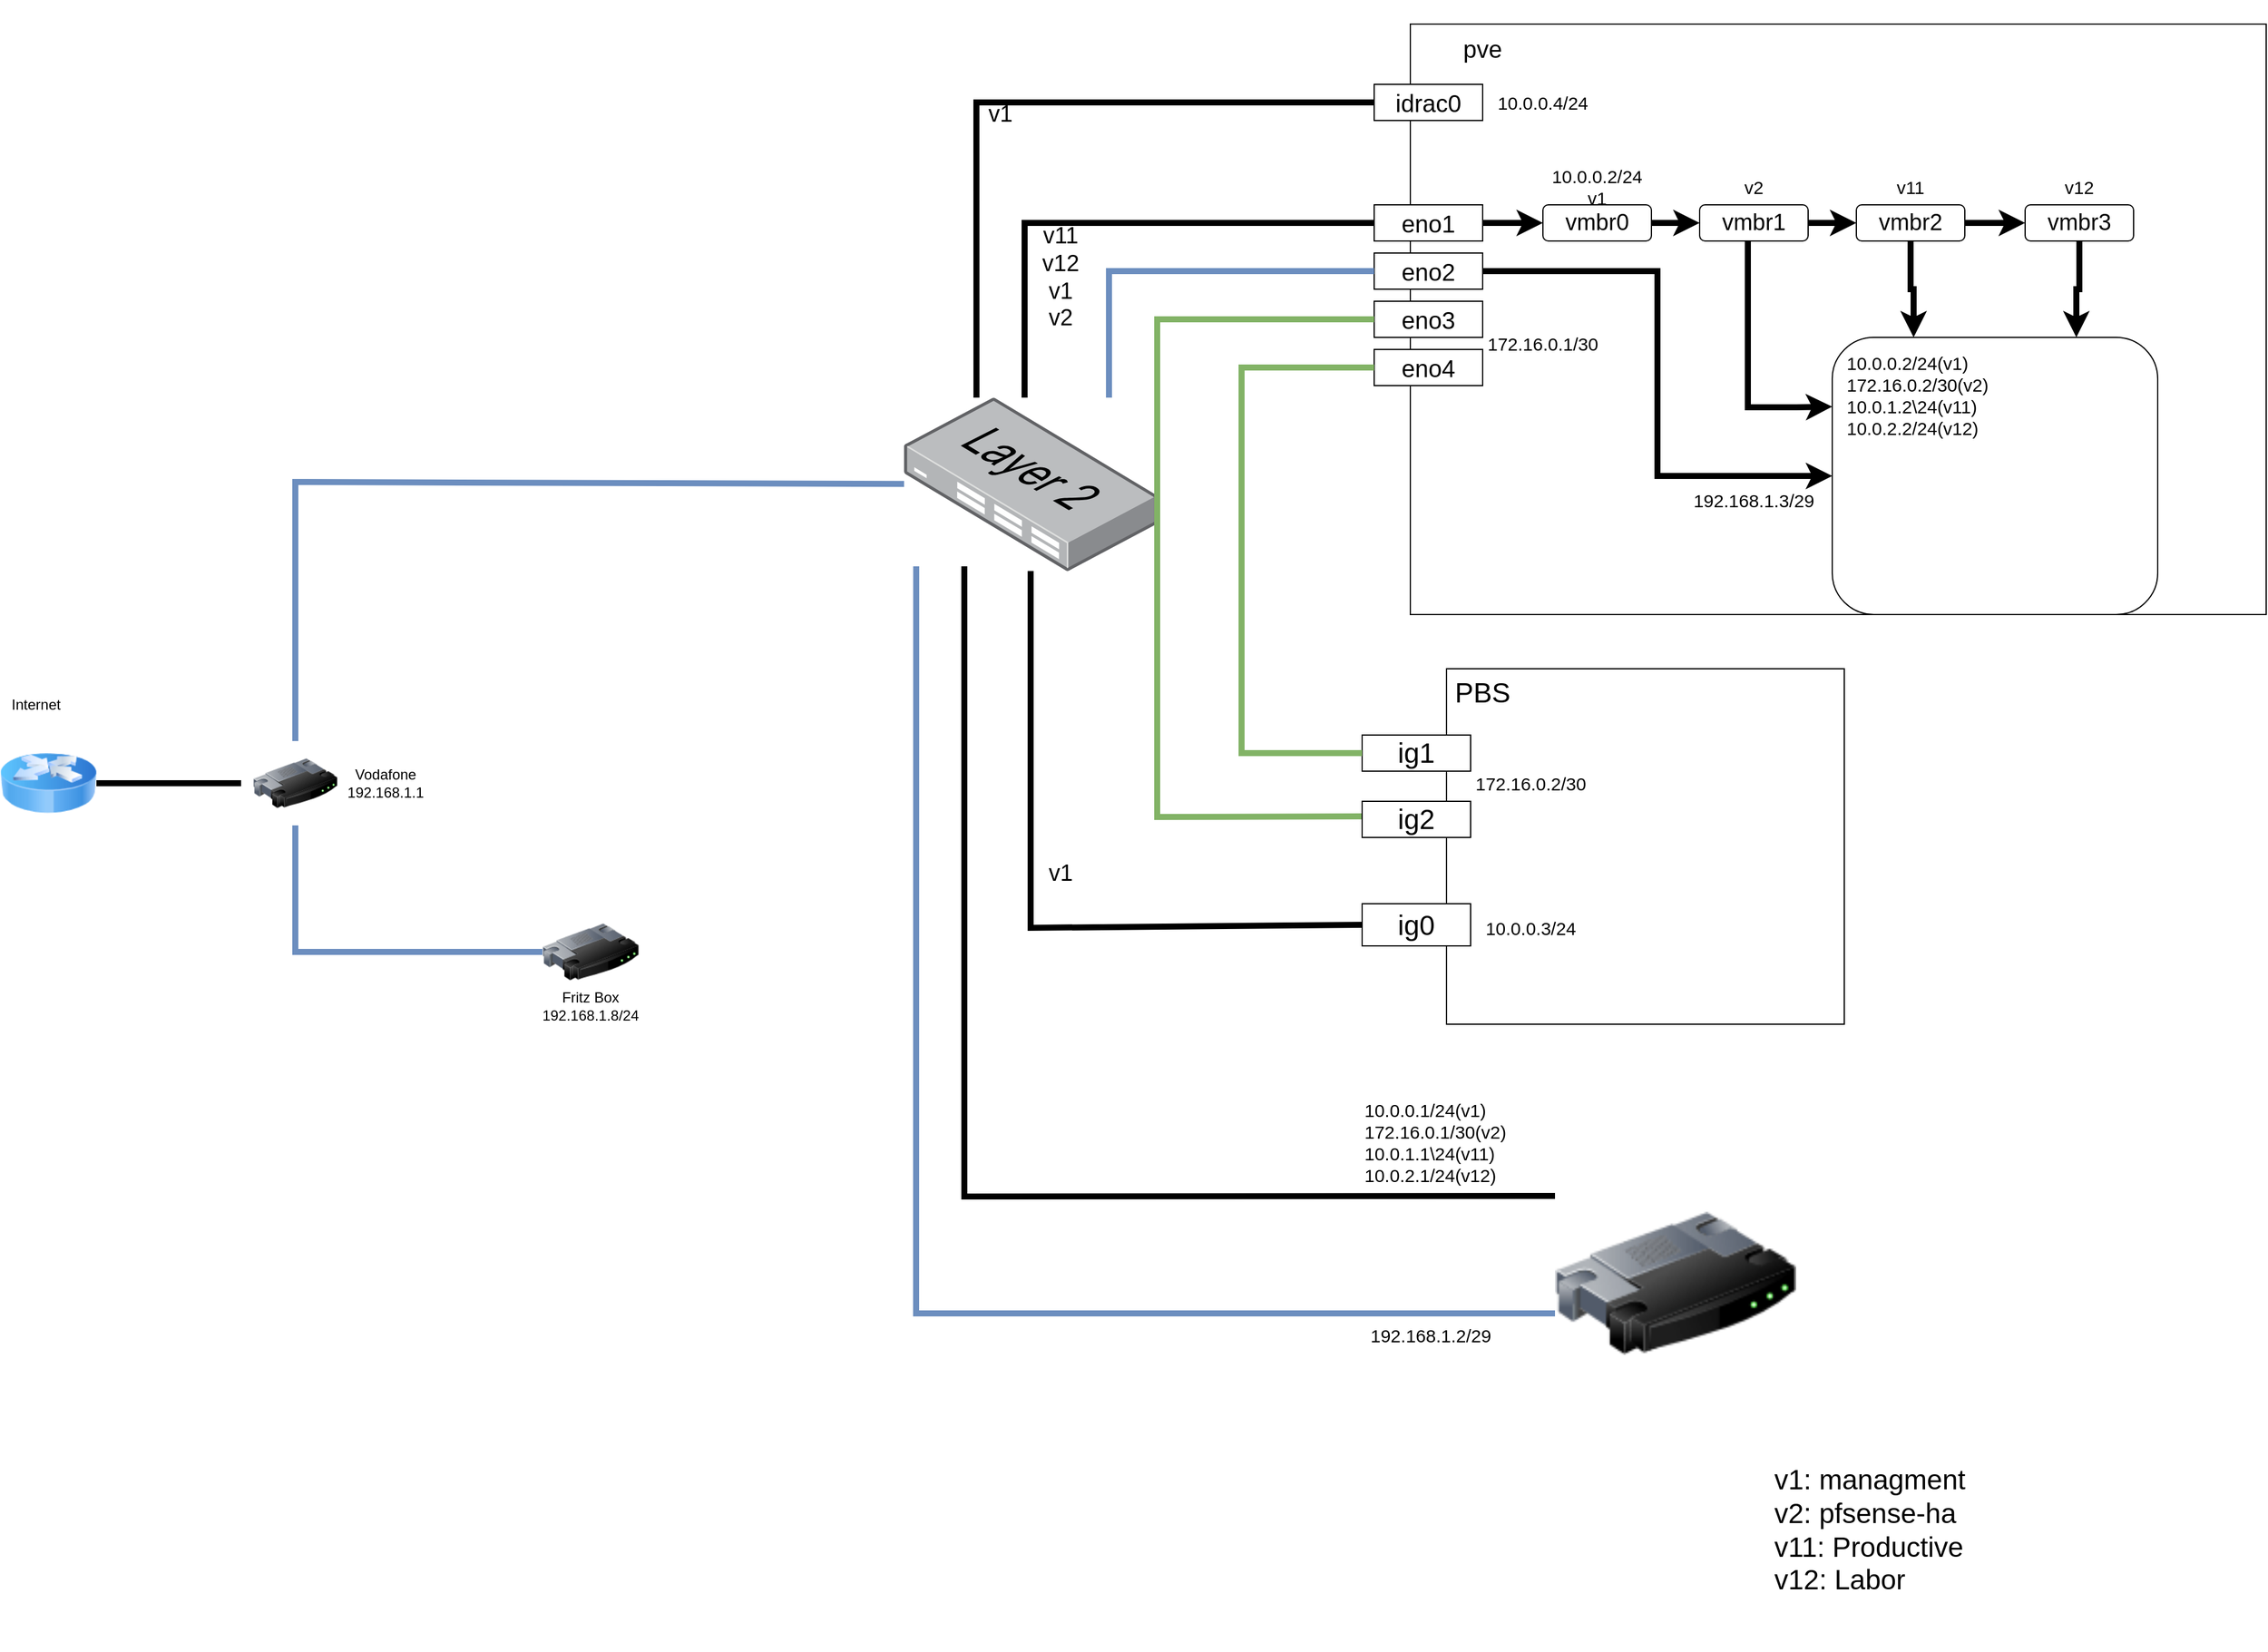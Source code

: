 <mxfile version="16.2.3" type="github">
  <diagram id="3EuarJ47rFNOUN-i4bVP" name="Page-1">
    <mxGraphModel dx="475" dy="1614" grid="1" gridSize="10" guides="1" tooltips="1" connect="1" arrows="1" fold="1" page="1" pageScale="1" pageWidth="827" pageHeight="1169" math="0" shadow="0">
      <root>
        <mxCell id="0" />
        <mxCell id="1" parent="0" />
        <mxCell id="YpUXDpQcDBUKk7m2N4F_-1" value="" style="image;html=1;image=img/lib/clip_art/networking/Router_128x128.png" vertex="1" parent="1">
          <mxGeometry x="210" y="415" width="70" height="70" as="geometry" />
        </mxCell>
        <mxCell id="YpUXDpQcDBUKk7m2N4F_-2" value="" style="image;html=1;image=img/lib/clip_art/networking/Router_128x128.png" vertex="1" parent="1">
          <mxGeometry x="1290" y="720" width="200" height="290" as="geometry" />
        </mxCell>
        <mxCell id="YpUXDpQcDBUKk7m2N4F_-3" value="" style="image;html=1;image=img/lib/clip_art/networking/Router_128x128.png" vertex="1" parent="1">
          <mxGeometry x="450" y="550" width="80" height="80" as="geometry" />
        </mxCell>
        <mxCell id="YpUXDpQcDBUKk7m2N4F_-4" value="" style="image;html=1;image=img/lib/clip_art/networking/Router_Icon_128x128.png" vertex="1" parent="1">
          <mxGeometry y="410" width="80" height="80" as="geometry" />
        </mxCell>
        <mxCell id="YpUXDpQcDBUKk7m2N4F_-5" value="" style="endArrow=none;html=1;rounded=0;exitX=1;exitY=0.5;exitDx=0;exitDy=0;strokeWidth=5;" edge="1" parent="1" source="YpUXDpQcDBUKk7m2N4F_-4">
          <mxGeometry width="50" height="50" relative="1" as="geometry">
            <mxPoint x="260" y="560" as="sourcePoint" />
            <mxPoint x="200" y="450" as="targetPoint" />
          </mxGeometry>
        </mxCell>
        <mxCell id="YpUXDpQcDBUKk7m2N4F_-8" value="" style="endArrow=none;html=1;rounded=0;strokeWidth=5;exitX=0.5;exitY=0;exitDx=0;exitDy=0;fillColor=#dae8fc;strokeColor=#6c8ebf;" edge="1" parent="1" source="YpUXDpQcDBUKk7m2N4F_-1" target="YpUXDpQcDBUKk7m2N4F_-24">
          <mxGeometry width="50" height="50" relative="1" as="geometry">
            <mxPoint x="260" y="560" as="sourcePoint" />
            <mxPoint x="490" y="260" as="targetPoint" />
            <Array as="points">
              <mxPoint x="245" y="200" />
            </Array>
          </mxGeometry>
        </mxCell>
        <mxCell id="YpUXDpQcDBUKk7m2N4F_-9" value="" style="endArrow=none;html=1;rounded=0;strokeWidth=5;entryX=0.5;entryY=1;entryDx=0;entryDy=0;exitX=0;exitY=0.5;exitDx=0;exitDy=0;fillColor=#dae8fc;strokeColor=#6c8ebf;" edge="1" parent="1" source="YpUXDpQcDBUKk7m2N4F_-3" target="YpUXDpQcDBUKk7m2N4F_-1">
          <mxGeometry width="50" height="50" relative="1" as="geometry">
            <mxPoint x="260" y="560" as="sourcePoint" />
            <mxPoint x="310" y="510" as="targetPoint" />
            <Array as="points">
              <mxPoint x="245" y="590" />
            </Array>
          </mxGeometry>
        </mxCell>
        <mxCell id="YpUXDpQcDBUKk7m2N4F_-10" value="Internet" style="text;html=1;strokeColor=none;fillColor=none;align=center;verticalAlign=middle;whiteSpace=wrap;rounded=0;" vertex="1" parent="1">
          <mxGeometry y="370" width="60" height="30" as="geometry" />
        </mxCell>
        <mxCell id="YpUXDpQcDBUKk7m2N4F_-13" value="Vodafone&lt;br&gt;192.168.1.1" style="text;html=1;strokeColor=none;fillColor=none;align=center;verticalAlign=middle;whiteSpace=wrap;rounded=0;" vertex="1" parent="1">
          <mxGeometry x="290" y="435" width="60" height="30" as="geometry" />
        </mxCell>
        <mxCell id="YpUXDpQcDBUKk7m2N4F_-14" value="Fritz Box&lt;br&gt;192.168.1.8/24" style="text;html=1;strokeColor=none;fillColor=none;align=center;verticalAlign=middle;whiteSpace=wrap;rounded=0;" vertex="1" parent="1">
          <mxGeometry x="445" y="620" width="90" height="30" as="geometry" />
        </mxCell>
        <mxCell id="YpUXDpQcDBUKk7m2N4F_-24" value="" style="points=[];aspect=fixed;html=1;align=center;shadow=0;dashed=0;image;image=img/lib/allied_telesis/switch/Switch_24_port_L2.svg;fontSize=20;" vertex="1" parent="1">
          <mxGeometry x="750" y="130" width="210" height="143.93" as="geometry" />
        </mxCell>
        <mxCell id="YpUXDpQcDBUKk7m2N4F_-27" value="" style="rounded=0;whiteSpace=wrap;html=1;fontSize=20;" vertex="1" parent="1">
          <mxGeometry x="1170" y="-180" width="710" height="490" as="geometry" />
        </mxCell>
        <mxCell id="YpUXDpQcDBUKk7m2N4F_-17" value="pve" style="text;html=1;strokeColor=none;fillColor=none;align=center;verticalAlign=middle;whiteSpace=wrap;rounded=0;fontSize=20;" vertex="1" parent="1">
          <mxGeometry x="1185" y="-200" width="90" height="80" as="geometry" />
        </mxCell>
        <mxCell id="YpUXDpQcDBUKk7m2N4F_-29" value="" style="endArrow=none;html=1;rounded=0;fontSize=20;strokeWidth=5;entryX=0;entryY=0.25;entryDx=0;entryDy=0;exitX=0.238;exitY=0.973;exitDx=0;exitDy=0;exitPerimeter=0;" edge="1" parent="1" source="YpUXDpQcDBUKk7m2N4F_-24" target="YpUXDpQcDBUKk7m2N4F_-2">
          <mxGeometry width="50" height="50" relative="1" as="geometry">
            <mxPoint x="780" y="300" as="sourcePoint" />
            <mxPoint x="760" y="690" as="targetPoint" />
            <Array as="points">
              <mxPoint x="800" y="793" />
            </Array>
          </mxGeometry>
        </mxCell>
        <mxCell id="YpUXDpQcDBUKk7m2N4F_-65" style="edgeStyle=orthogonalEdgeStyle;rounded=0;orthogonalLoop=1;jettySize=auto;html=1;fontFamily=Helvetica;fontSize=19;fontColor=default;strokeWidth=5;" edge="1" parent="1" source="YpUXDpQcDBUKk7m2N4F_-30" target="YpUXDpQcDBUKk7m2N4F_-64">
          <mxGeometry relative="1" as="geometry" />
        </mxCell>
        <mxCell id="YpUXDpQcDBUKk7m2N4F_-30" value="eno1" style="rounded=0;whiteSpace=wrap;html=1;fontSize=20;" vertex="1" parent="1">
          <mxGeometry x="1140" y="-30" width="90" height="30" as="geometry" />
        </mxCell>
        <mxCell id="YpUXDpQcDBUKk7m2N4F_-87" style="edgeStyle=orthogonalEdgeStyle;rounded=0;orthogonalLoop=1;jettySize=auto;html=1;entryX=0;entryY=0.5;entryDx=0;entryDy=0;fontFamily=Helvetica;fontSize=15;fontColor=default;strokeWidth=5;" edge="1" parent="1" source="YpUXDpQcDBUKk7m2N4F_-32" target="YpUXDpQcDBUKk7m2N4F_-86">
          <mxGeometry relative="1" as="geometry" />
        </mxCell>
        <mxCell id="YpUXDpQcDBUKk7m2N4F_-32" value="eno2" style="rounded=0;whiteSpace=wrap;html=1;fontSize=20;" vertex="1" parent="1">
          <mxGeometry x="1140" y="10" width="90" height="30" as="geometry" />
        </mxCell>
        <mxCell id="YpUXDpQcDBUKk7m2N4F_-33" value="eno3" style="rounded=0;whiteSpace=wrap;html=1;fontSize=20;" vertex="1" parent="1">
          <mxGeometry x="1140" y="50" width="90" height="30" as="geometry" />
        </mxCell>
        <mxCell id="YpUXDpQcDBUKk7m2N4F_-34" value="eno4" style="rounded=0;whiteSpace=wrap;html=1;fontSize=20;" vertex="1" parent="1">
          <mxGeometry x="1140" y="90" width="90" height="30" as="geometry" />
        </mxCell>
        <mxCell id="YpUXDpQcDBUKk7m2N4F_-35" value="" style="endArrow=none;html=1;rounded=0;fontSize=19;strokeWidth=5;exitX=0.476;exitY=0;exitDx=0;exitDy=0;exitPerimeter=0;entryX=0;entryY=0.5;entryDx=0;entryDy=0;" edge="1" parent="1" source="YpUXDpQcDBUKk7m2N4F_-24" target="YpUXDpQcDBUKk7m2N4F_-30">
          <mxGeometry width="50" height="50" relative="1" as="geometry">
            <mxPoint x="950" y="100" as="sourcePoint" />
            <mxPoint x="1120" y="-10" as="targetPoint" />
            <Array as="points">
              <mxPoint x="850" y="-15" />
            </Array>
          </mxGeometry>
        </mxCell>
        <mxCell id="YpUXDpQcDBUKk7m2N4F_-37" value="v1: managment&lt;br&gt;v2: pfsense-ha&lt;br&gt;v11: Productive&lt;br&gt;&lt;div&gt;&lt;div&gt;v12: Labor&lt;/div&gt;&lt;/div&gt;" style="text;html=1;strokeColor=none;fillColor=none;align=left;verticalAlign=middle;whiteSpace=wrap;rounded=0;fontSize=23;" vertex="1" parent="1">
          <mxGeometry x="1470" y="970" width="210" height="200" as="geometry" />
        </mxCell>
        <mxCell id="YpUXDpQcDBUKk7m2N4F_-36" value="v11&lt;br&gt;v12&lt;br&gt;v1&lt;br&gt;v2" style="text;html=1;strokeColor=none;fillColor=none;align=center;verticalAlign=middle;whiteSpace=wrap;rounded=0;fontSize=19;" vertex="1" parent="1">
          <mxGeometry x="850" y="-10" width="60" height="80" as="geometry" />
        </mxCell>
        <mxCell id="YpUXDpQcDBUKk7m2N4F_-40" value="" style="rounded=0;whiteSpace=wrap;html=1;fontSize=23;" vertex="1" parent="1">
          <mxGeometry x="1200" y="355" width="330" height="295" as="geometry" />
        </mxCell>
        <mxCell id="YpUXDpQcDBUKk7m2N4F_-41" value="PBS" style="text;html=1;strokeColor=none;fillColor=none;align=center;verticalAlign=middle;whiteSpace=wrap;rounded=0;fontSize=23;" vertex="1" parent="1">
          <mxGeometry x="1200" y="355" width="60" height="40" as="geometry" />
        </mxCell>
        <mxCell id="YpUXDpQcDBUKk7m2N4F_-42" value="ig0" style="rounded=0;whiteSpace=wrap;html=1;fontSize=23;" vertex="1" parent="1">
          <mxGeometry x="1130" y="550" width="90" height="35" as="geometry" />
        </mxCell>
        <mxCell id="YpUXDpQcDBUKk7m2N4F_-43" value="ig1" style="rounded=0;whiteSpace=wrap;html=1;fontSize=23;" vertex="1" parent="1">
          <mxGeometry x="1130" y="410" width="90" height="30" as="geometry" />
        </mxCell>
        <mxCell id="YpUXDpQcDBUKk7m2N4F_-45" value="" style="endArrow=none;html=1;rounded=0;fontSize=23;strokeWidth=5;exitX=0;exitY=0.5;exitDx=0;exitDy=0;" edge="1" parent="1" source="YpUXDpQcDBUKk7m2N4F_-42" target="YpUXDpQcDBUKk7m2N4F_-24">
          <mxGeometry width="50" height="50" relative="1" as="geometry">
            <mxPoint x="1070" y="470" as="sourcePoint" />
            <mxPoint x="1120" y="420" as="targetPoint" />
            <Array as="points">
              <mxPoint x="855" y="570" />
            </Array>
          </mxGeometry>
        </mxCell>
        <mxCell id="YpUXDpQcDBUKk7m2N4F_-46" value="" style="endArrow=none;html=1;rounded=0;fontSize=23;strokeWidth=5;entryX=0;entryY=0.5;entryDx=0;entryDy=0;exitX=0;exitY=0.5;exitDx=0;exitDy=0;fillColor=#d5e8d4;strokeColor=#82b366;" edge="1" parent="1" source="YpUXDpQcDBUKk7m2N4F_-33">
          <mxGeometry width="50" height="50" relative="1" as="geometry">
            <mxPoint x="1150" y="70" as="sourcePoint" />
            <mxPoint x="1130" y="477.5" as="targetPoint" />
            <Array as="points">
              <mxPoint x="960" y="65" />
              <mxPoint x="960" y="478" />
            </Array>
          </mxGeometry>
        </mxCell>
        <mxCell id="YpUXDpQcDBUKk7m2N4F_-47" value="" style="endArrow=none;html=1;rounded=0;fontSize=23;strokeWidth=5;exitX=0;exitY=0.5;exitDx=0;exitDy=0;entryX=0;entryY=0.5;entryDx=0;entryDy=0;fillColor=#d5e8d4;strokeColor=#82b366;" edge="1" parent="1" source="YpUXDpQcDBUKk7m2N4F_-43" target="YpUXDpQcDBUKk7m2N4F_-34">
          <mxGeometry width="50" height="50" relative="1" as="geometry">
            <mxPoint x="1080" y="310" as="sourcePoint" />
            <mxPoint x="1080" y="170" as="targetPoint" />
            <Array as="points">
              <mxPoint x="1030" y="425" />
              <mxPoint x="1030" y="105" />
            </Array>
          </mxGeometry>
        </mxCell>
        <mxCell id="YpUXDpQcDBUKk7m2N4F_-48" value="172.16.0.1/30" style="text;html=1;strokeColor=none;fillColor=none;align=center;verticalAlign=middle;whiteSpace=wrap;rounded=0;fontSize=15;" vertex="1" parent="1">
          <mxGeometry x="1230" y="50" width="100" height="70" as="geometry" />
        </mxCell>
        <mxCell id="YpUXDpQcDBUKk7m2N4F_-51" value="172.16.0.2/30" style="text;html=1;strokeColor=none;fillColor=none;align=center;verticalAlign=middle;whiteSpace=wrap;rounded=0;fontFamily=Helvetica;fontSize=15;fontColor=default;" vertex="1" parent="1">
          <mxGeometry x="1220" y="410" width="100" height="80" as="geometry" />
        </mxCell>
        <mxCell id="YpUXDpQcDBUKk7m2N4F_-53" value="ig2" style="rounded=0;whiteSpace=wrap;html=1;fontSize=23;" vertex="1" parent="1">
          <mxGeometry x="1130" y="465" width="90" height="30" as="geometry" />
        </mxCell>
        <mxCell id="YpUXDpQcDBUKk7m2N4F_-55" value="v1" style="text;html=1;strokeColor=none;fillColor=none;align=center;verticalAlign=middle;whiteSpace=wrap;rounded=0;fontSize=19;" vertex="1" parent="1">
          <mxGeometry x="850" y="485" width="60" height="80" as="geometry" />
        </mxCell>
        <mxCell id="YpUXDpQcDBUKk7m2N4F_-56" value="10.0.0.3/24" style="text;html=1;strokeColor=none;fillColor=none;align=center;verticalAlign=middle;whiteSpace=wrap;rounded=0;fontFamily=Helvetica;fontSize=15;fontColor=default;" vertex="1" parent="1">
          <mxGeometry x="1220" y="550" width="100" height="40" as="geometry" />
        </mxCell>
        <mxCell id="YpUXDpQcDBUKk7m2N4F_-57" value="10.0.0.1/24(v1)&lt;br style=&quot;font-size: 15px&quot;&gt;172.16.0.1/30(v2)&lt;br style=&quot;font-size: 15px&quot;&gt;10.0.1.1\24(v11)&lt;br style=&quot;font-size: 15px&quot;&gt;10.0.2.1/24(v12)" style="text;html=1;strokeColor=none;fillColor=none;align=left;verticalAlign=middle;whiteSpace=wrap;rounded=0;fontSize=15;" vertex="1" parent="1">
          <mxGeometry x="1130" y="710" width="140" height="75" as="geometry" />
        </mxCell>
        <mxCell id="YpUXDpQcDBUKk7m2N4F_-60" value="idrac0" style="rounded=0;whiteSpace=wrap;html=1;fontSize=20;" vertex="1" parent="1">
          <mxGeometry x="1140" y="-130" width="90" height="30" as="geometry" />
        </mxCell>
        <mxCell id="YpUXDpQcDBUKk7m2N4F_-61" value="" style="endArrow=none;html=1;rounded=0;fontFamily=Helvetica;fontSize=15;fontColor=default;strokeWidth=5;entryX=0;entryY=0.5;entryDx=0;entryDy=0;exitX=0.286;exitY=0;exitDx=0;exitDy=0;exitPerimeter=0;" edge="1" parent="1" source="YpUXDpQcDBUKk7m2N4F_-24" target="YpUXDpQcDBUKk7m2N4F_-60">
          <mxGeometry width="50" height="50" relative="1" as="geometry">
            <mxPoint x="950" y="-90" as="sourcePoint" />
            <mxPoint x="1000" y="-140" as="targetPoint" />
            <Array as="points">
              <mxPoint x="810" y="-115" />
            </Array>
          </mxGeometry>
        </mxCell>
        <mxCell id="YpUXDpQcDBUKk7m2N4F_-62" value="v1" style="text;html=1;strokeColor=none;fillColor=none;align=center;verticalAlign=middle;whiteSpace=wrap;rounded=0;fontFamily=Helvetica;fontSize=19;fontColor=default;" vertex="1" parent="1">
          <mxGeometry x="800" y="-120" width="60" height="30" as="geometry" />
        </mxCell>
        <mxCell id="YpUXDpQcDBUKk7m2N4F_-63" value="10.0.0.4/24" style="text;html=1;strokeColor=none;fillColor=none;align=center;verticalAlign=middle;whiteSpace=wrap;rounded=0;fontFamily=Helvetica;fontSize=15;fontColor=default;" vertex="1" parent="1">
          <mxGeometry x="1230" y="-135" width="100" height="40" as="geometry" />
        </mxCell>
        <mxCell id="YpUXDpQcDBUKk7m2N4F_-68" style="edgeStyle=orthogonalEdgeStyle;rounded=0;orthogonalLoop=1;jettySize=auto;html=1;fontFamily=Helvetica;fontSize=19;fontColor=default;strokeWidth=5;" edge="1" parent="1" source="YpUXDpQcDBUKk7m2N4F_-64" target="YpUXDpQcDBUKk7m2N4F_-66">
          <mxGeometry relative="1" as="geometry" />
        </mxCell>
        <mxCell id="YpUXDpQcDBUKk7m2N4F_-64" value="vmbr0" style="rounded=1;whiteSpace=wrap;html=1;fontFamily=Helvetica;fontSize=19;fontColor=default;fillColor=none;gradientColor=none;" vertex="1" parent="1">
          <mxGeometry x="1280" y="-30" width="90" height="30" as="geometry" />
        </mxCell>
        <mxCell id="YpUXDpQcDBUKk7m2N4F_-69" style="edgeStyle=orthogonalEdgeStyle;rounded=0;orthogonalLoop=1;jettySize=auto;html=1;fontFamily=Helvetica;fontSize=19;fontColor=default;strokeWidth=5;" edge="1" parent="1" source="YpUXDpQcDBUKk7m2N4F_-66" target="YpUXDpQcDBUKk7m2N4F_-67">
          <mxGeometry relative="1" as="geometry" />
        </mxCell>
        <mxCell id="YpUXDpQcDBUKk7m2N4F_-89" style="edgeStyle=orthogonalEdgeStyle;rounded=0;orthogonalLoop=1;jettySize=auto;html=1;entryX=0;entryY=0.25;entryDx=0;entryDy=0;fontFamily=Helvetica;fontSize=15;fontColor=default;strokeWidth=5;" edge="1" parent="1" source="YpUXDpQcDBUKk7m2N4F_-66" target="YpUXDpQcDBUKk7m2N4F_-86">
          <mxGeometry relative="1" as="geometry">
            <Array as="points">
              <mxPoint x="1450" y="138" />
              <mxPoint x="1490" y="138" />
            </Array>
          </mxGeometry>
        </mxCell>
        <mxCell id="YpUXDpQcDBUKk7m2N4F_-66" value="vmbr1" style="rounded=1;whiteSpace=wrap;html=1;fontFamily=Helvetica;fontSize=19;fontColor=default;fillColor=none;gradientColor=none;" vertex="1" parent="1">
          <mxGeometry x="1410" y="-30" width="90" height="30" as="geometry" />
        </mxCell>
        <mxCell id="YpUXDpQcDBUKk7m2N4F_-75" style="edgeStyle=orthogonalEdgeStyle;rounded=0;orthogonalLoop=1;jettySize=auto;html=1;fontFamily=Helvetica;fontSize=15;fontColor=default;strokeWidth=5;" edge="1" parent="1" source="YpUXDpQcDBUKk7m2N4F_-67" target="YpUXDpQcDBUKk7m2N4F_-74">
          <mxGeometry relative="1" as="geometry" />
        </mxCell>
        <mxCell id="YpUXDpQcDBUKk7m2N4F_-90" style="edgeStyle=orthogonalEdgeStyle;rounded=0;orthogonalLoop=1;jettySize=auto;html=1;entryX=0.25;entryY=0;entryDx=0;entryDy=0;fontFamily=Helvetica;fontSize=15;fontColor=default;strokeWidth=5;" edge="1" parent="1" source="YpUXDpQcDBUKk7m2N4F_-67" target="YpUXDpQcDBUKk7m2N4F_-86">
          <mxGeometry relative="1" as="geometry" />
        </mxCell>
        <mxCell id="YpUXDpQcDBUKk7m2N4F_-67" value="vmbr2" style="rounded=1;whiteSpace=wrap;html=1;fontFamily=Helvetica;fontSize=19;fontColor=default;fillColor=none;gradientColor=none;" vertex="1" parent="1">
          <mxGeometry x="1540" y="-30" width="90" height="30" as="geometry" />
        </mxCell>
        <mxCell id="YpUXDpQcDBUKk7m2N4F_-70" value="10.0.0.2/24&lt;br&gt;v1" style="text;html=1;strokeColor=none;fillColor=none;align=center;verticalAlign=middle;whiteSpace=wrap;rounded=0;fontFamily=Helvetica;fontSize=15;fontColor=default;" vertex="1" parent="1">
          <mxGeometry x="1280" y="-60" width="90" height="30" as="geometry" />
        </mxCell>
        <mxCell id="YpUXDpQcDBUKk7m2N4F_-71" value="v2" style="text;html=1;strokeColor=none;fillColor=none;align=center;verticalAlign=middle;whiteSpace=wrap;rounded=0;fontFamily=Helvetica;fontSize=15;fontColor=default;" vertex="1" parent="1">
          <mxGeometry x="1410" y="-60" width="90" height="30" as="geometry" />
        </mxCell>
        <mxCell id="YpUXDpQcDBUKk7m2N4F_-72" value="v11" style="text;html=1;strokeColor=none;fillColor=none;align=center;verticalAlign=middle;whiteSpace=wrap;rounded=0;fontFamily=Helvetica;fontSize=15;fontColor=default;" vertex="1" parent="1">
          <mxGeometry x="1540" y="-60" width="90" height="30" as="geometry" />
        </mxCell>
        <mxCell id="YpUXDpQcDBUKk7m2N4F_-91" style="edgeStyle=orthogonalEdgeStyle;rounded=0;orthogonalLoop=1;jettySize=auto;html=1;entryX=0.75;entryY=0;entryDx=0;entryDy=0;fontFamily=Helvetica;fontSize=15;fontColor=default;strokeWidth=5;" edge="1" parent="1" source="YpUXDpQcDBUKk7m2N4F_-74" target="YpUXDpQcDBUKk7m2N4F_-86">
          <mxGeometry relative="1" as="geometry" />
        </mxCell>
        <mxCell id="YpUXDpQcDBUKk7m2N4F_-74" value="vmbr3" style="rounded=1;whiteSpace=wrap;html=1;fontFamily=Helvetica;fontSize=19;fontColor=default;fillColor=none;gradientColor=none;" vertex="1" parent="1">
          <mxGeometry x="1680" y="-30" width="90" height="30" as="geometry" />
        </mxCell>
        <mxCell id="YpUXDpQcDBUKk7m2N4F_-76" value="v12" style="text;html=1;strokeColor=none;fillColor=none;align=center;verticalAlign=middle;whiteSpace=wrap;rounded=0;fontFamily=Helvetica;fontSize=15;fontColor=default;" vertex="1" parent="1">
          <mxGeometry x="1680" y="-60" width="90" height="30" as="geometry" />
        </mxCell>
        <mxCell id="YpUXDpQcDBUKk7m2N4F_-77" value="" style="endArrow=none;html=1;rounded=0;fontFamily=Helvetica;fontSize=15;fontColor=default;strokeWidth=5;entryX=0;entryY=0.586;entryDx=0;entryDy=0;entryPerimeter=0;exitX=0.048;exitY=0.973;exitDx=0;exitDy=0;exitPerimeter=0;fillColor=#dae8fc;strokeColor=#6c8ebf;" edge="1" parent="1" source="YpUXDpQcDBUKk7m2N4F_-24" target="YpUXDpQcDBUKk7m2N4F_-2">
          <mxGeometry width="50" height="50" relative="1" as="geometry">
            <mxPoint x="750" y="390" as="sourcePoint" />
            <mxPoint x="1280" y="890" as="targetPoint" />
            <Array as="points">
              <mxPoint x="760" y="890" />
            </Array>
          </mxGeometry>
        </mxCell>
        <mxCell id="YpUXDpQcDBUKk7m2N4F_-79" value="192.168.1.2/29" style="text;html=1;strokeColor=none;fillColor=none;align=left;verticalAlign=middle;whiteSpace=wrap;rounded=0;fontSize=15;" vertex="1" parent="1">
          <mxGeometry x="1135" y="895" width="140" height="25" as="geometry" />
        </mxCell>
        <mxCell id="YpUXDpQcDBUKk7m2N4F_-86" value="" style="rounded=1;whiteSpace=wrap;html=1;fontFamily=Helvetica;fontSize=15;fontColor=default;fillColor=none;gradientColor=none;" vertex="1" parent="1">
          <mxGeometry x="1520" y="80" width="270" height="230" as="geometry" />
        </mxCell>
        <mxCell id="YpUXDpQcDBUKk7m2N4F_-88" value="" style="endArrow=none;html=1;rounded=0;fontFamily=Helvetica;fontSize=15;fontColor=default;strokeWidth=5;entryX=0;entryY=0.5;entryDx=0;entryDy=0;fillColor=#dae8fc;strokeColor=#6c8ebf;" edge="1" parent="1" target="YpUXDpQcDBUKk7m2N4F_-32">
          <mxGeometry width="50" height="50" relative="1" as="geometry">
            <mxPoint x="920" y="130" as="sourcePoint" />
            <mxPoint x="1130" y="30" as="targetPoint" />
            <Array as="points">
              <mxPoint x="920" y="25" />
            </Array>
          </mxGeometry>
        </mxCell>
        <mxCell id="YpUXDpQcDBUKk7m2N4F_-92" value="192.168.1.3/29" style="text;html=1;strokeColor=none;fillColor=none;align=center;verticalAlign=middle;whiteSpace=wrap;rounded=0;fontFamily=Helvetica;fontSize=15;fontColor=default;" vertex="1" parent="1">
          <mxGeometry x="1400" y="200" width="110" height="30" as="geometry" />
        </mxCell>
        <mxCell id="YpUXDpQcDBUKk7m2N4F_-93" value="10.0.0.2/24(v1)&lt;br style=&quot;font-size: 15px&quot;&gt;172.16.0.2/30(v2)&lt;br style=&quot;font-size: 15px&quot;&gt;10.0.1.2\24(v11)&lt;br style=&quot;font-size: 15px&quot;&gt;10.0.2.2/24(v12)" style="text;html=1;strokeColor=none;fillColor=none;align=left;verticalAlign=middle;whiteSpace=wrap;rounded=0;fontSize=15;" vertex="1" parent="1">
          <mxGeometry x="1530" y="90" width="140" height="75" as="geometry" />
        </mxCell>
      </root>
    </mxGraphModel>
  </diagram>
</mxfile>
